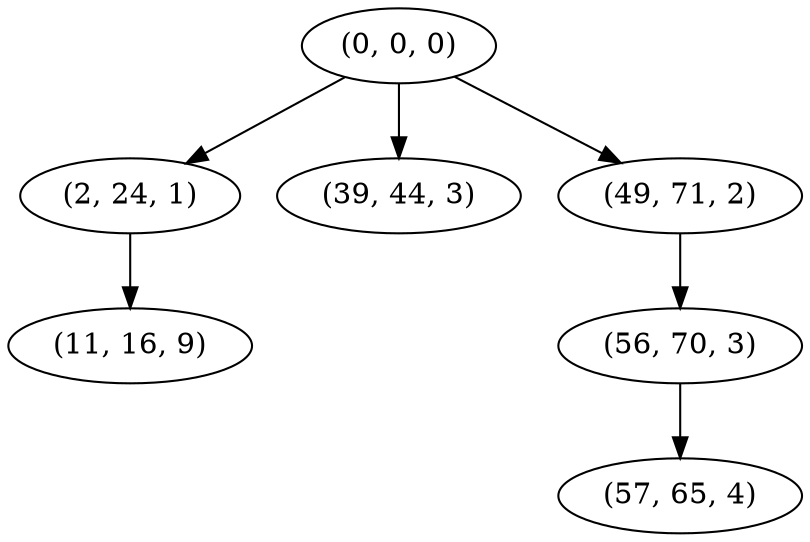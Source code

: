 digraph tree {
    "(0, 0, 0)";
    "(2, 24, 1)";
    "(11, 16, 9)";
    "(39, 44, 3)";
    "(49, 71, 2)";
    "(56, 70, 3)";
    "(57, 65, 4)";
    "(0, 0, 0)" -> "(2, 24, 1)";
    "(0, 0, 0)" -> "(39, 44, 3)";
    "(0, 0, 0)" -> "(49, 71, 2)";
    "(2, 24, 1)" -> "(11, 16, 9)";
    "(49, 71, 2)" -> "(56, 70, 3)";
    "(56, 70, 3)" -> "(57, 65, 4)";
}
